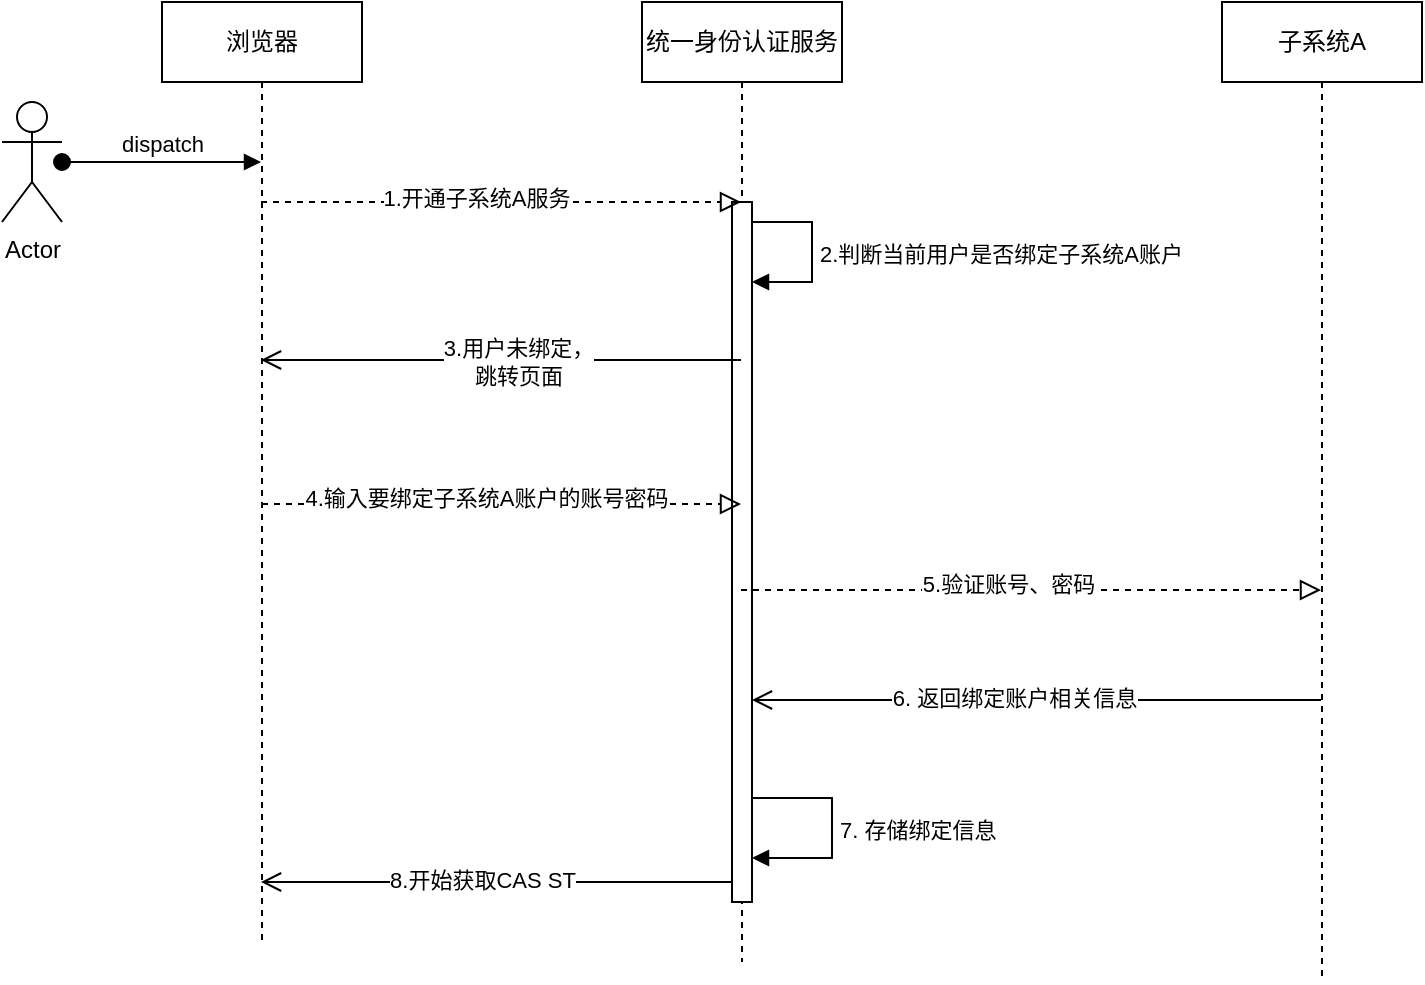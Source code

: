<mxfile version="24.4.0" type="github">
  <diagram name="Page-1" id="2YBvvXClWsGukQMizWep">
    <mxGraphModel dx="1434" dy="772" grid="1" gridSize="10" guides="1" tooltips="1" connect="1" arrows="1" fold="1" page="1" pageScale="1" pageWidth="3300" pageHeight="4681" math="0" shadow="0">
      <root>
        <mxCell id="0" />
        <mxCell id="1" parent="0" />
        <mxCell id="jcKaDxtWeToKWPm_ateV-1" value="Actor" style="shape=umlActor;verticalLabelPosition=bottom;verticalAlign=top;html=1;outlineConnect=0;" vertex="1" parent="1">
          <mxGeometry x="50" y="400" width="30" height="60" as="geometry" />
        </mxCell>
        <mxCell id="jcKaDxtWeToKWPm_ateV-5" value="统一身份认证服务" style="shape=umlLifeline;perimeter=lifelinePerimeter;whiteSpace=wrap;html=1;container=0;dropTarget=0;collapsible=0;recursiveResize=0;outlineConnect=0;portConstraint=eastwest;newEdgeStyle={&quot;edgeStyle&quot;:&quot;elbowEdgeStyle&quot;,&quot;elbow&quot;:&quot;vertical&quot;,&quot;curved&quot;:0,&quot;rounded&quot;:0};" vertex="1" parent="1">
          <mxGeometry x="370" y="350" width="100" height="480" as="geometry" />
        </mxCell>
        <mxCell id="jcKaDxtWeToKWPm_ateV-6" value="" style="html=1;points=[];perimeter=orthogonalPerimeter;outlineConnect=0;targetShapes=umlLifeline;portConstraint=eastwest;newEdgeStyle={&quot;edgeStyle&quot;:&quot;elbowEdgeStyle&quot;,&quot;elbow&quot;:&quot;vertical&quot;,&quot;curved&quot;:0,&quot;rounded&quot;:0};" vertex="1" parent="jcKaDxtWeToKWPm_ateV-5">
          <mxGeometry x="45" y="100" width="10" height="350" as="geometry" />
        </mxCell>
        <mxCell id="jcKaDxtWeToKWPm_ateV-14" value="2.判断当前用户是否绑定子系统A账户" style="html=1;align=left;spacingLeft=2;endArrow=block;rounded=0;edgeStyle=orthogonalEdgeStyle;curved=0;rounded=0;" edge="1" target="jcKaDxtWeToKWPm_ateV-6" parent="jcKaDxtWeToKWPm_ateV-5" source="jcKaDxtWeToKWPm_ateV-6">
          <mxGeometry x="0.012" relative="1" as="geometry">
            <mxPoint x="55" y="80" as="sourcePoint" />
            <Array as="points">
              <mxPoint x="85" y="110" />
              <mxPoint x="85" y="140" />
            </Array>
            <mxPoint as="offset" />
          </mxGeometry>
        </mxCell>
        <mxCell id="jcKaDxtWeToKWPm_ateV-39" value="7. 存储绑定信息" style="html=1;align=left;spacingLeft=2;endArrow=block;rounded=0;edgeStyle=orthogonalEdgeStyle;curved=0;rounded=0;" edge="1" parent="jcKaDxtWeToKWPm_ateV-5">
          <mxGeometry x="0.012" relative="1" as="geometry">
            <mxPoint x="55" y="398" as="sourcePoint" />
            <Array as="points">
              <mxPoint x="95" y="398" />
              <mxPoint x="95" y="428" />
            </Array>
            <mxPoint x="55" y="428" as="targetPoint" />
            <mxPoint as="offset" />
          </mxGeometry>
        </mxCell>
        <mxCell id="jcKaDxtWeToKWPm_ateV-11" value="" style="endArrow=block;startArrow=none;endFill=0;startFill=0;endSize=8;html=1;verticalAlign=bottom;dashed=1;labelBackgroundColor=none;rounded=0;" edge="1" parent="1" target="jcKaDxtWeToKWPm_ateV-5">
          <mxGeometry width="160" relative="1" as="geometry">
            <mxPoint x="179.5" y="450" as="sourcePoint" />
            <mxPoint x="379.5" y="450" as="targetPoint" />
          </mxGeometry>
        </mxCell>
        <mxCell id="jcKaDxtWeToKWPm_ateV-12" value="1.开通子系统A服务" style="edgeLabel;html=1;align=center;verticalAlign=middle;resizable=0;points=[];" vertex="1" connectable="0" parent="jcKaDxtWeToKWPm_ateV-11">
          <mxGeometry x="-0.11" y="2" relative="1" as="geometry">
            <mxPoint as="offset" />
          </mxGeometry>
        </mxCell>
        <mxCell id="jcKaDxtWeToKWPm_ateV-16" value="子系统A" style="shape=umlLifeline;perimeter=lifelinePerimeter;whiteSpace=wrap;html=1;container=1;dropTarget=0;collapsible=0;recursiveResize=0;outlineConnect=0;portConstraint=eastwest;newEdgeStyle={&quot;edgeStyle&quot;:&quot;elbowEdgeStyle&quot;,&quot;elbow&quot;:&quot;vertical&quot;,&quot;curved&quot;:0,&quot;rounded&quot;:0};" vertex="1" parent="1">
          <mxGeometry x="660" y="350" width="100" height="490" as="geometry" />
        </mxCell>
        <mxCell id="jcKaDxtWeToKWPm_ateV-17" value="&lt;div&gt;浏览器&lt;/div&gt;" style="shape=umlLifeline;perimeter=lifelinePerimeter;whiteSpace=wrap;html=1;container=1;dropTarget=0;collapsible=0;recursiveResize=0;outlineConnect=0;portConstraint=eastwest;newEdgeStyle={&quot;edgeStyle&quot;:&quot;elbowEdgeStyle&quot;,&quot;elbow&quot;:&quot;vertical&quot;,&quot;curved&quot;:0,&quot;rounded&quot;:0};" vertex="1" parent="1">
          <mxGeometry x="130" y="350" width="100" height="470" as="geometry" />
        </mxCell>
        <mxCell id="jcKaDxtWeToKWPm_ateV-18" value="" style="endArrow=block;startArrow=none;endFill=0;startFill=0;endSize=8;html=1;verticalAlign=bottom;dashed=1;labelBackgroundColor=none;rounded=0;" edge="1" parent="1">
          <mxGeometry width="160" relative="1" as="geometry">
            <mxPoint x="419.5" y="644" as="sourcePoint" />
            <mxPoint x="709.5" y="644" as="targetPoint" />
          </mxGeometry>
        </mxCell>
        <mxCell id="jcKaDxtWeToKWPm_ateV-34" value="5.验证账号、密码" style="edgeLabel;html=1;align=center;verticalAlign=middle;resizable=0;points=[];" vertex="1" connectable="0" parent="jcKaDxtWeToKWPm_ateV-18">
          <mxGeometry x="-0.09" y="3" relative="1" as="geometry">
            <mxPoint x="1" as="offset" />
          </mxGeometry>
        </mxCell>
        <mxCell id="aM9ryv3xv72pqoxQDRHE-3" value="dispatch" style="html=1;verticalAlign=bottom;startArrow=oval;endArrow=block;startSize=8;edgeStyle=elbowEdgeStyle;elbow=vertical;curved=0;rounded=0;" parent="1" target="jcKaDxtWeToKWPm_ateV-17" edge="1" source="jcKaDxtWeToKWPm_ateV-1">
          <mxGeometry relative="1" as="geometry">
            <mxPoint x="15" y="90" as="sourcePoint" />
          </mxGeometry>
        </mxCell>
        <mxCell id="jcKaDxtWeToKWPm_ateV-24" value="" style="endArrow=open;startArrow=none;endFill=0;startFill=0;endSize=8;html=1;verticalAlign=bottom;labelBackgroundColor=none;strokeWidth=1;rounded=0;" edge="1" parent="1" source="jcKaDxtWeToKWPm_ateV-5">
          <mxGeometry width="160" relative="1" as="geometry">
            <mxPoint x="399.5" y="529" as="sourcePoint" />
            <mxPoint x="179.5" y="529" as="targetPoint" />
          </mxGeometry>
        </mxCell>
        <mxCell id="jcKaDxtWeToKWPm_ateV-25" value="3.用户未绑定，&lt;br&gt;跳转页面" style="edgeLabel;html=1;align=center;verticalAlign=middle;resizable=0;points=[];" vertex="1" connectable="0" parent="jcKaDxtWeToKWPm_ateV-24">
          <mxGeometry x="0.241" y="1" relative="1" as="geometry">
            <mxPoint x="37" as="offset" />
          </mxGeometry>
        </mxCell>
        <mxCell id="jcKaDxtWeToKWPm_ateV-29" value="" style="endArrow=block;startArrow=none;endFill=0;startFill=0;endSize=8;html=1;verticalAlign=bottom;dashed=1;labelBackgroundColor=none;rounded=0;" edge="1" parent="1">
          <mxGeometry width="160" relative="1" as="geometry">
            <mxPoint x="180" y="601" as="sourcePoint" />
            <mxPoint x="419.5" y="601" as="targetPoint" />
          </mxGeometry>
        </mxCell>
        <mxCell id="jcKaDxtWeToKWPm_ateV-30" value="4.输入要绑定子系统A账户的账号密码" style="edgeLabel;html=1;align=center;verticalAlign=middle;resizable=0;points=[];" vertex="1" connectable="0" parent="jcKaDxtWeToKWPm_ateV-29">
          <mxGeometry x="-0.265" y="2" relative="1" as="geometry">
            <mxPoint x="24" y="-1" as="offset" />
          </mxGeometry>
        </mxCell>
        <mxCell id="jcKaDxtWeToKWPm_ateV-35" value="" style="endArrow=open;startArrow=none;endFill=0;startFill=0;endSize=8;html=1;verticalAlign=bottom;labelBackgroundColor=none;strokeWidth=1;rounded=0;" edge="1" parent="1">
          <mxGeometry width="160" relative="1" as="geometry">
            <mxPoint x="709.5" y="699" as="sourcePoint" />
            <mxPoint x="425" y="699" as="targetPoint" />
            <Array as="points">
              <mxPoint x="630" y="699" />
            </Array>
          </mxGeometry>
        </mxCell>
        <mxCell id="jcKaDxtWeToKWPm_ateV-36" value="6. 返回绑定账户相关信息" style="edgeLabel;html=1;align=center;verticalAlign=middle;resizable=0;points=[];" vertex="1" connectable="0" parent="jcKaDxtWeToKWPm_ateV-35">
          <mxGeometry x="0.241" y="4" relative="1" as="geometry">
            <mxPoint x="23" y="-5" as="offset" />
          </mxGeometry>
        </mxCell>
        <mxCell id="jcKaDxtWeToKWPm_ateV-40" value="" style="endArrow=open;startArrow=none;endFill=0;startFill=0;endSize=8;html=1;verticalAlign=bottom;labelBackgroundColor=none;strokeWidth=1;rounded=0;" edge="1" parent="1">
          <mxGeometry width="160" relative="1" as="geometry">
            <mxPoint x="415" y="790" as="sourcePoint" />
            <mxPoint x="179.5" y="790" as="targetPoint" />
          </mxGeometry>
        </mxCell>
        <mxCell id="jcKaDxtWeToKWPm_ateV-41" value="8.开始获取CAS ST" style="edgeLabel;html=1;align=center;verticalAlign=middle;resizable=0;points=[];" vertex="1" connectable="0" parent="jcKaDxtWeToKWPm_ateV-40">
          <mxGeometry x="0.062" y="-1" relative="1" as="geometry">
            <mxPoint as="offset" />
          </mxGeometry>
        </mxCell>
      </root>
    </mxGraphModel>
  </diagram>
</mxfile>
